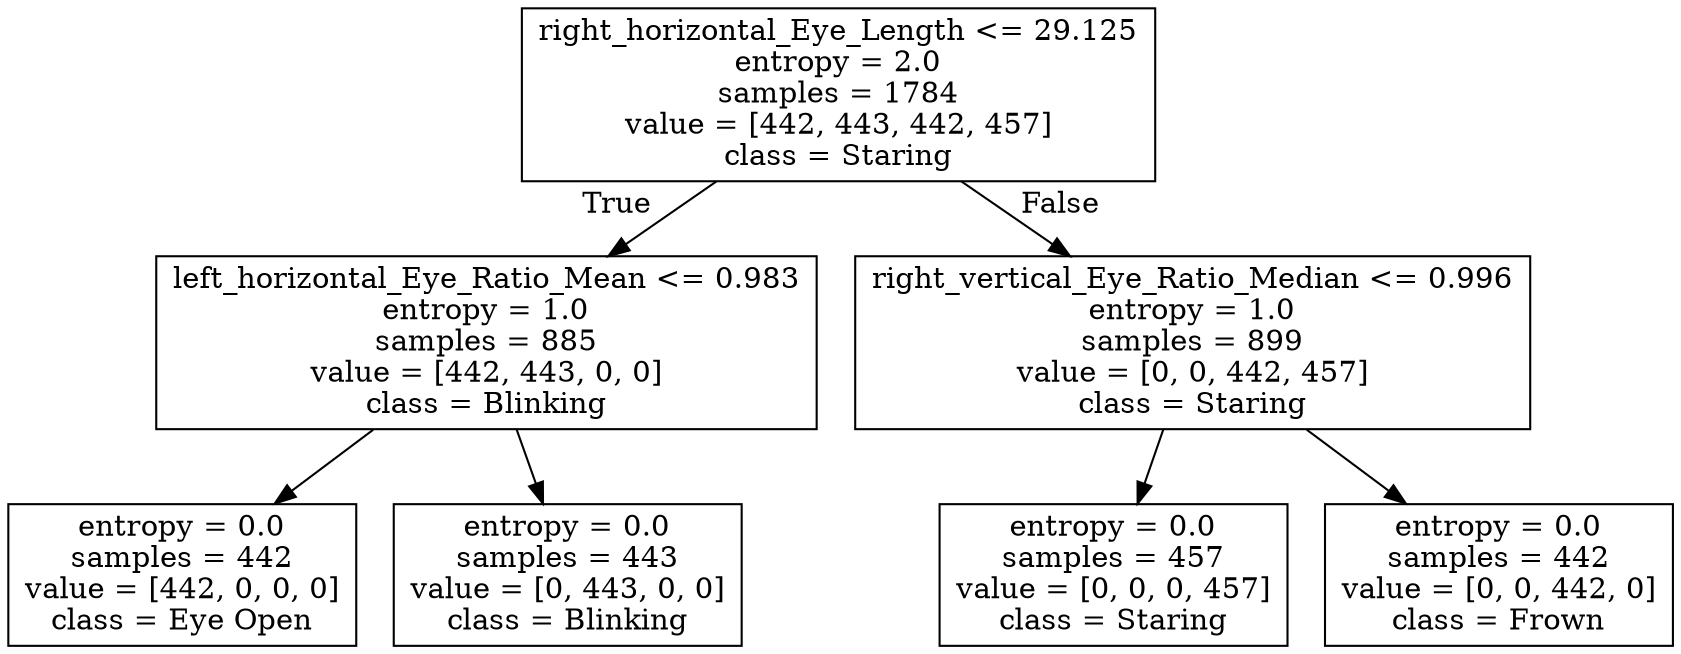 digraph Tree {
node [shape=box] ;
0 [label="right_horizontal_Eye_Length <= 29.125\nentropy = 2.0\nsamples = 1784\nvalue = [442, 443, 442, 457]\nclass = Staring"] ;
1 [label="left_horizontal_Eye_Ratio_Mean <= 0.983\nentropy = 1.0\nsamples = 885\nvalue = [442, 443, 0, 0]\nclass = Blinking"] ;
0 -> 1 [labeldistance=2.5, labelangle=45, headlabel="True"] ;
2 [label="entropy = 0.0\nsamples = 442\nvalue = [442, 0, 0, 0]\nclass = Eye Open"] ;
1 -> 2 ;
3 [label="entropy = 0.0\nsamples = 443\nvalue = [0, 443, 0, 0]\nclass = Blinking"] ;
1 -> 3 ;
4 [label="right_vertical_Eye_Ratio_Median <= 0.996\nentropy = 1.0\nsamples = 899\nvalue = [0, 0, 442, 457]\nclass = Staring"] ;
0 -> 4 [labeldistance=2.5, labelangle=-45, headlabel="False"] ;
5 [label="entropy = 0.0\nsamples = 457\nvalue = [0, 0, 0, 457]\nclass = Staring"] ;
4 -> 5 ;
6 [label="entropy = 0.0\nsamples = 442\nvalue = [0, 0, 442, 0]\nclass = Frown"] ;
4 -> 6 ;
}